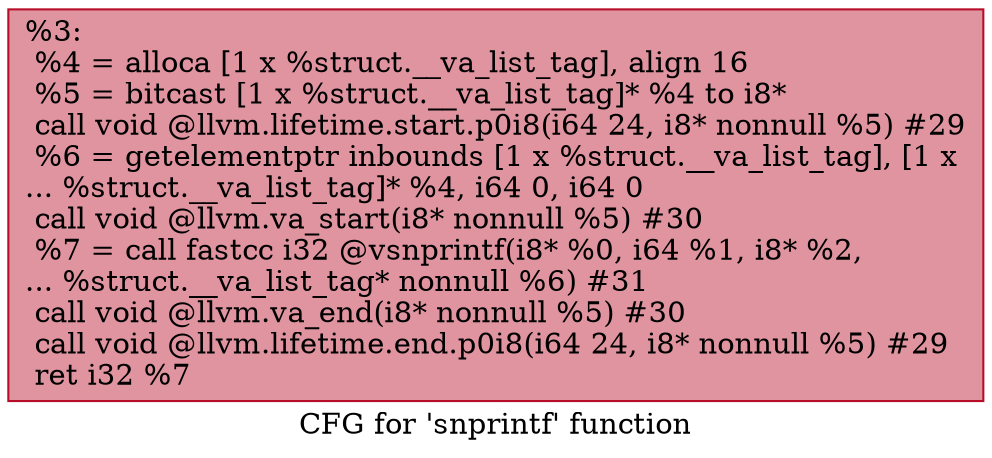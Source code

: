 digraph "CFG for 'snprintf' function" {
	label="CFG for 'snprintf' function";

	Node0x17ff090 [shape=record,color="#b70d28ff", style=filled, fillcolor="#b70d2870",label="{%3:\l  %4 = alloca [1 x %struct.__va_list_tag], align 16\l  %5 = bitcast [1 x %struct.__va_list_tag]* %4 to i8*\l  call void @llvm.lifetime.start.p0i8(i64 24, i8* nonnull %5) #29\l  %6 = getelementptr inbounds [1 x %struct.__va_list_tag], [1 x\l... %struct.__va_list_tag]* %4, i64 0, i64 0\l  call void @llvm.va_start(i8* nonnull %5) #30\l  %7 = call fastcc i32 @vsnprintf(i8* %0, i64 %1, i8* %2,\l... %struct.__va_list_tag* nonnull %6) #31\l  call void @llvm.va_end(i8* nonnull %5) #30\l  call void @llvm.lifetime.end.p0i8(i64 24, i8* nonnull %5) #29\l  ret i32 %7\l}"];
}
